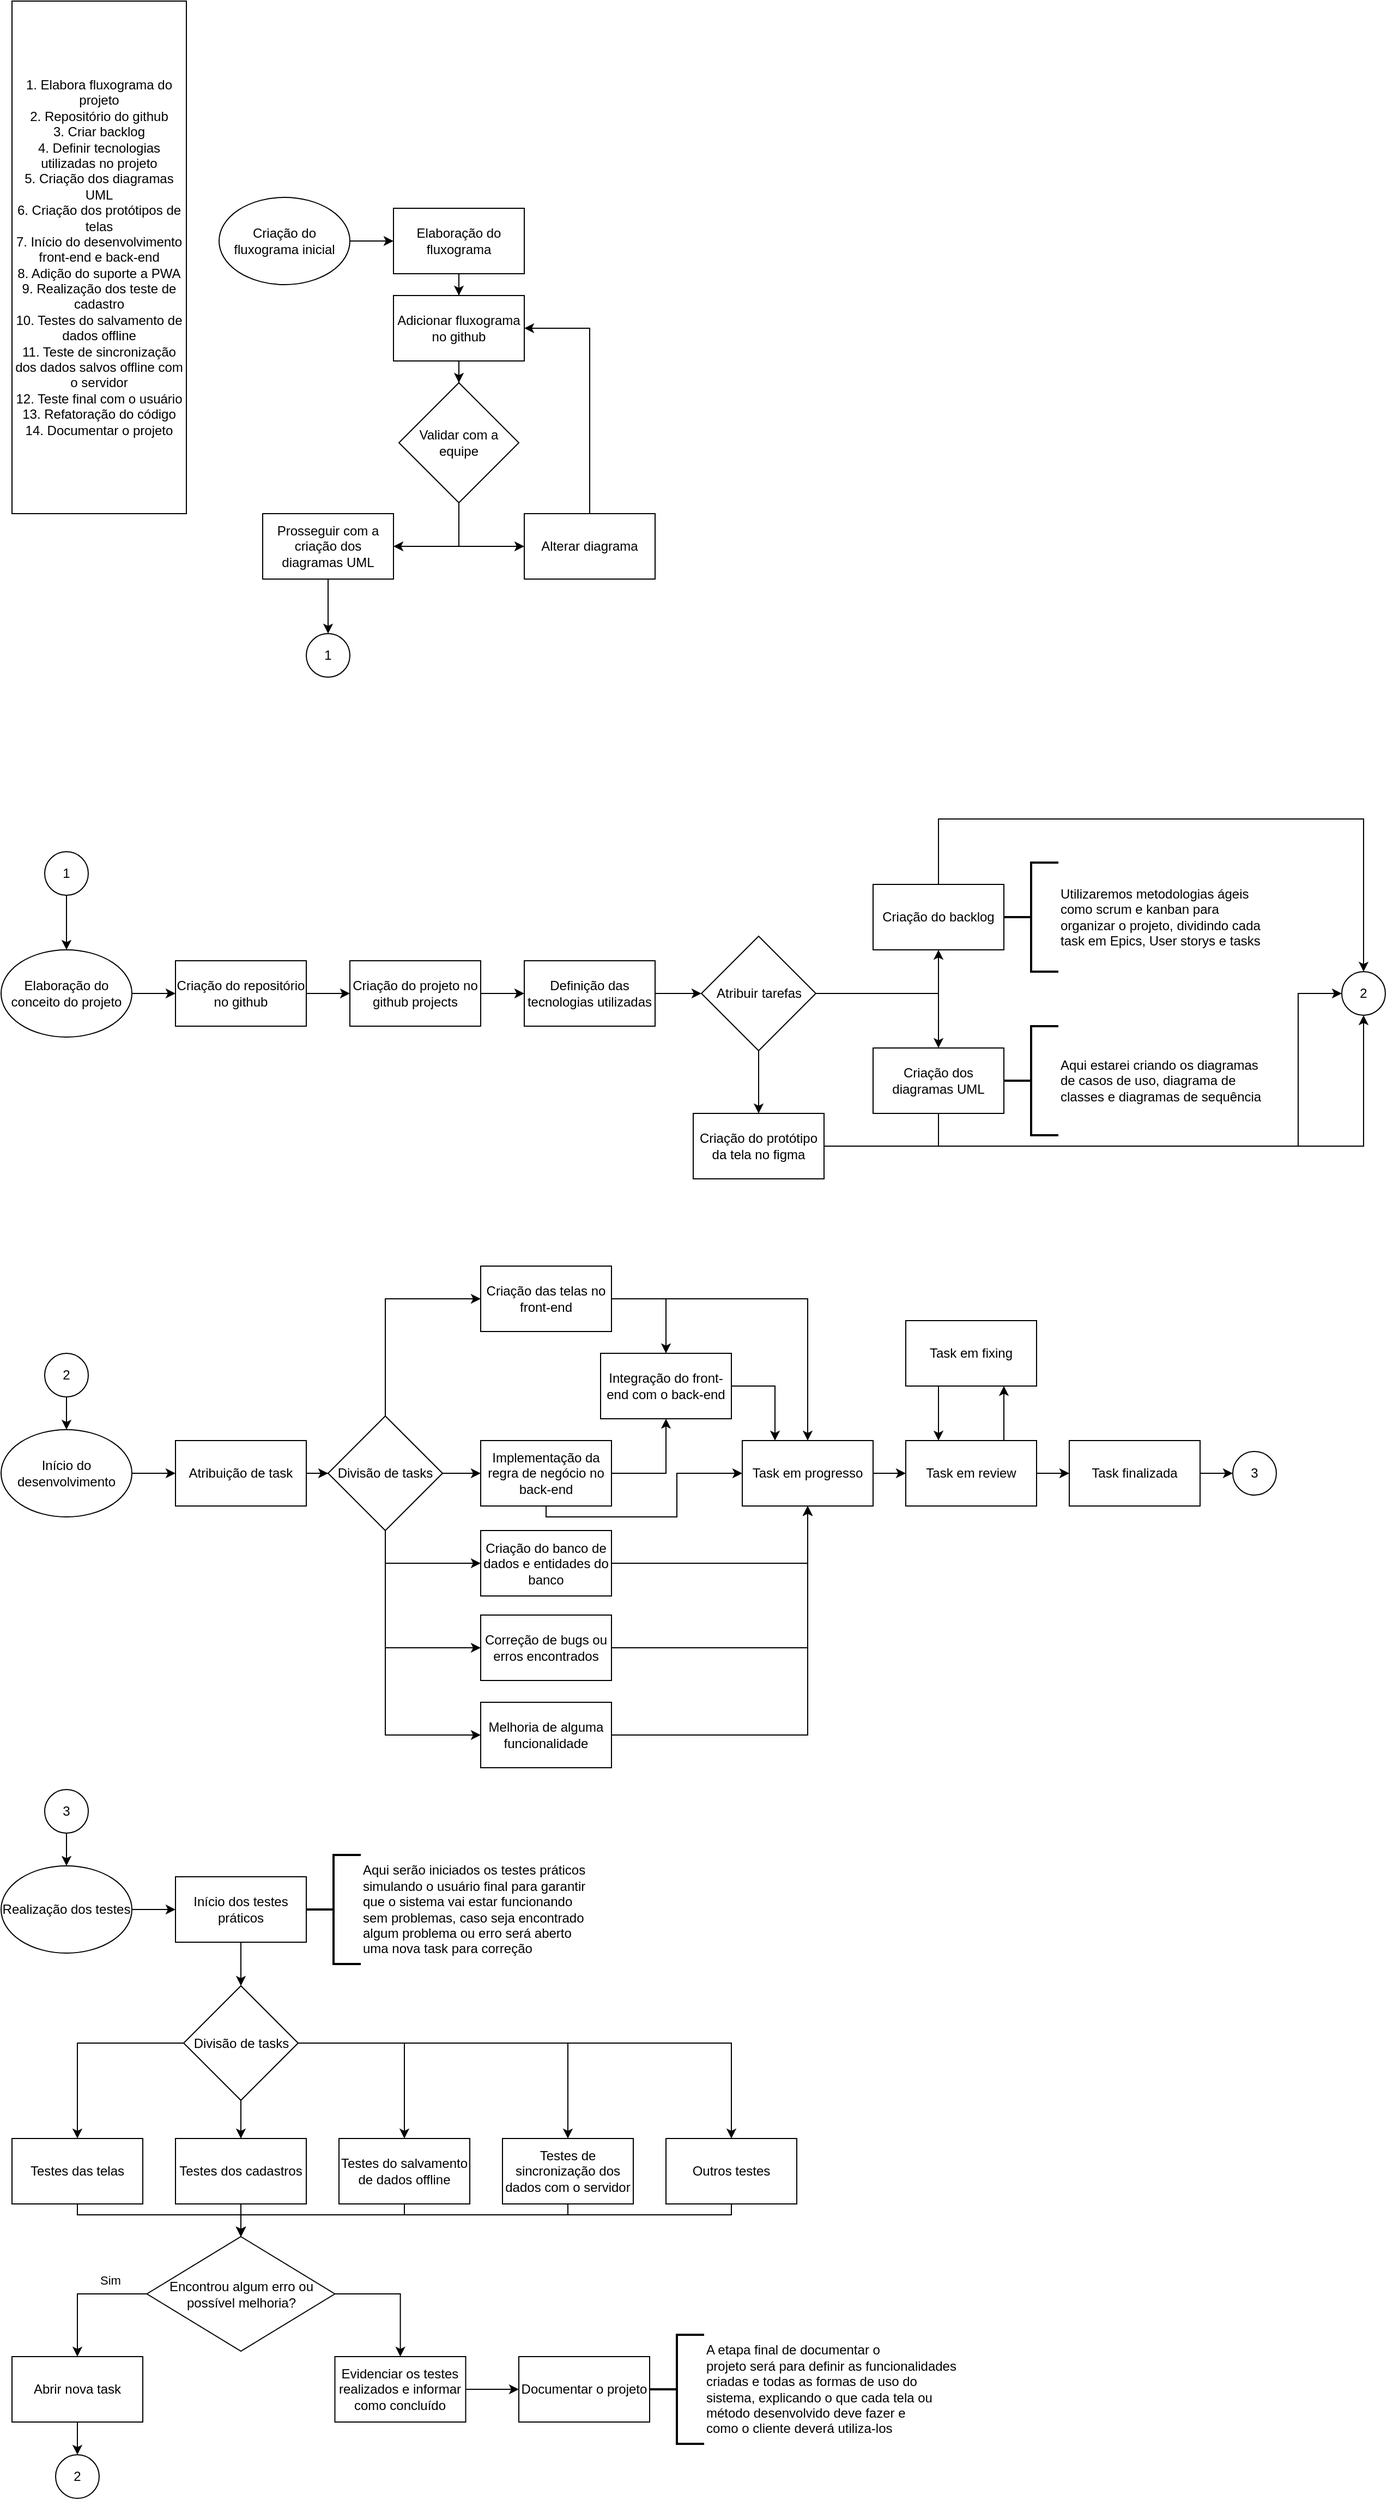 <mxfile version="26.0.16">
  <diagram name="Página-1" id="eb5TO_QlAhTsJXs5QxYS">
    <mxGraphModel dx="2589" dy="679" grid="1" gridSize="10" guides="1" tooltips="1" connect="1" arrows="1" fold="1" page="1" pageScale="1" pageWidth="827" pageHeight="1169" math="0" shadow="0">
      <root>
        <mxCell id="0" />
        <mxCell id="1" parent="0" />
        <mxCell id="12RdLnxwD0o7JAVxzCQB-9" value="" style="edgeStyle=orthogonalEdgeStyle;rounded=0;orthogonalLoop=1;jettySize=auto;html=1;" edge="1" parent="1" source="12RdLnxwD0o7JAVxzCQB-1" target="12RdLnxwD0o7JAVxzCQB-3">
          <mxGeometry relative="1" as="geometry" />
        </mxCell>
        <mxCell id="12RdLnxwD0o7JAVxzCQB-1" value="Criação do fluxograma inicial" style="ellipse;whiteSpace=wrap;html=1;" vertex="1" parent="1">
          <mxGeometry x="-600" y="200" width="120" height="80" as="geometry" />
        </mxCell>
        <mxCell id="12RdLnxwD0o7JAVxzCQB-2" value="1. Elabora fluxograma do projeto&lt;div&gt;2. Repositório do github&lt;/div&gt;&lt;div&gt;3. Criar backlog&lt;/div&gt;&lt;div&gt;4. Definir tecnologias utilizadas no projeto&lt;/div&gt;&lt;div&gt;5. Criação dos diagramas UML&lt;/div&gt;&lt;div&gt;6. Criação dos protótipos de telas&lt;/div&gt;&lt;div&gt;7. Início do desenvolvimento front-end e back-end&lt;/div&gt;&lt;div&gt;8. Adição do suporte a PWA&lt;/div&gt;&lt;div&gt;9. Realização dos teste de cadastro&lt;/div&gt;&lt;div&gt;10. Testes do salvamento de dados offline&lt;/div&gt;&lt;div&gt;11. Teste de sincronização dos dados salvos offline com o servidor&lt;/div&gt;&lt;div&gt;12. Teste final com o usuário&lt;/div&gt;&lt;div&gt;13. Refatoração do código&lt;/div&gt;&lt;div&gt;14. Documentar o projeto&lt;/div&gt;" style="rounded=0;whiteSpace=wrap;html=1;" vertex="1" parent="1">
          <mxGeometry x="-790" y="20" width="160" height="470" as="geometry" />
        </mxCell>
        <mxCell id="12RdLnxwD0o7JAVxzCQB-11" style="edgeStyle=orthogonalEdgeStyle;rounded=0;orthogonalLoop=1;jettySize=auto;html=1;entryX=0.5;entryY=0;entryDx=0;entryDy=0;" edge="1" parent="1" source="12RdLnxwD0o7JAVxzCQB-3" target="12RdLnxwD0o7JAVxzCQB-4">
          <mxGeometry relative="1" as="geometry" />
        </mxCell>
        <mxCell id="12RdLnxwD0o7JAVxzCQB-3" value="Elaboração do fluxograma" style="rounded=0;whiteSpace=wrap;html=1;" vertex="1" parent="1">
          <mxGeometry x="-440" y="210" width="120" height="60" as="geometry" />
        </mxCell>
        <mxCell id="12RdLnxwD0o7JAVxzCQB-12" style="edgeStyle=orthogonalEdgeStyle;rounded=0;orthogonalLoop=1;jettySize=auto;html=1;entryX=0.5;entryY=0;entryDx=0;entryDy=0;" edge="1" parent="1" source="12RdLnxwD0o7JAVxzCQB-4" target="12RdLnxwD0o7JAVxzCQB-7">
          <mxGeometry relative="1" as="geometry" />
        </mxCell>
        <mxCell id="12RdLnxwD0o7JAVxzCQB-4" value="Adicionar fluxograma no github" style="rounded=0;whiteSpace=wrap;html=1;" vertex="1" parent="1">
          <mxGeometry x="-440" y="290" width="120" height="60" as="geometry" />
        </mxCell>
        <mxCell id="12RdLnxwD0o7JAVxzCQB-25" style="edgeStyle=orthogonalEdgeStyle;rounded=0;orthogonalLoop=1;jettySize=auto;html=1;entryX=0.5;entryY=0;entryDx=0;entryDy=0;" edge="1" parent="1" source="12RdLnxwD0o7JAVxzCQB-5" target="12RdLnxwD0o7JAVxzCQB-24">
          <mxGeometry relative="1" as="geometry" />
        </mxCell>
        <mxCell id="12RdLnxwD0o7JAVxzCQB-5" value="Prosseguir com a criação dos diagramas UML" style="rounded=0;whiteSpace=wrap;html=1;" vertex="1" parent="1">
          <mxGeometry x="-560" y="490" width="120" height="60" as="geometry" />
        </mxCell>
        <mxCell id="12RdLnxwD0o7JAVxzCQB-6" style="edgeStyle=orthogonalEdgeStyle;rounded=0;orthogonalLoop=1;jettySize=auto;html=1;exitX=0.5;exitY=1;exitDx=0;exitDy=0;" edge="1" parent="1" source="12RdLnxwD0o7JAVxzCQB-4" target="12RdLnxwD0o7JAVxzCQB-4">
          <mxGeometry relative="1" as="geometry" />
        </mxCell>
        <mxCell id="12RdLnxwD0o7JAVxzCQB-43" style="edgeStyle=orthogonalEdgeStyle;rounded=0;orthogonalLoop=1;jettySize=auto;html=1;entryX=0;entryY=0.5;entryDx=0;entryDy=0;" edge="1" parent="1" source="12RdLnxwD0o7JAVxzCQB-7" target="12RdLnxwD0o7JAVxzCQB-8">
          <mxGeometry relative="1" as="geometry">
            <mxPoint x="-340" y="520" as="targetPoint" />
            <Array as="points">
              <mxPoint x="-380" y="520" />
            </Array>
          </mxGeometry>
        </mxCell>
        <mxCell id="12RdLnxwD0o7JAVxzCQB-45" style="edgeStyle=orthogonalEdgeStyle;rounded=0;orthogonalLoop=1;jettySize=auto;html=1;entryX=1;entryY=0.5;entryDx=0;entryDy=0;" edge="1" parent="1" source="12RdLnxwD0o7JAVxzCQB-7" target="12RdLnxwD0o7JAVxzCQB-5">
          <mxGeometry relative="1" as="geometry">
            <mxPoint x="-410" y="520" as="targetPoint" />
            <Array as="points">
              <mxPoint x="-380" y="520" />
            </Array>
          </mxGeometry>
        </mxCell>
        <mxCell id="12RdLnxwD0o7JAVxzCQB-7" value="Validar com a equipe" style="rhombus;whiteSpace=wrap;html=1;" vertex="1" parent="1">
          <mxGeometry x="-435" y="370" width="110" height="110" as="geometry" />
        </mxCell>
        <mxCell id="12RdLnxwD0o7JAVxzCQB-19" style="edgeStyle=orthogonalEdgeStyle;rounded=0;orthogonalLoop=1;jettySize=auto;html=1;entryX=1;entryY=0.5;entryDx=0;entryDy=0;" edge="1" parent="1" source="12RdLnxwD0o7JAVxzCQB-8" target="12RdLnxwD0o7JAVxzCQB-4">
          <mxGeometry relative="1" as="geometry" />
        </mxCell>
        <mxCell id="12RdLnxwD0o7JAVxzCQB-8" value="Alterar diagrama" style="rounded=0;whiteSpace=wrap;html=1;" vertex="1" parent="1">
          <mxGeometry x="-320" y="490" width="120" height="60" as="geometry" />
        </mxCell>
        <mxCell id="12RdLnxwD0o7JAVxzCQB-24" value="1" style="ellipse;whiteSpace=wrap;html=1;aspect=fixed;" vertex="1" parent="1">
          <mxGeometry x="-520" y="600" width="40" height="40" as="geometry" />
        </mxCell>
        <mxCell id="12RdLnxwD0o7JAVxzCQB-49" value="" style="edgeStyle=orthogonalEdgeStyle;rounded=0;orthogonalLoop=1;jettySize=auto;html=1;" edge="1" parent="1" source="12RdLnxwD0o7JAVxzCQB-26" target="12RdLnxwD0o7JAVxzCQB-27">
          <mxGeometry relative="1" as="geometry" />
        </mxCell>
        <mxCell id="12RdLnxwD0o7JAVxzCQB-26" value="Elaboração do conceito do projeto" style="ellipse;whiteSpace=wrap;html=1;" vertex="1" parent="1">
          <mxGeometry x="-800" y="890" width="120" height="80" as="geometry" />
        </mxCell>
        <mxCell id="12RdLnxwD0o7JAVxzCQB-50" value="" style="edgeStyle=orthogonalEdgeStyle;rounded=0;orthogonalLoop=1;jettySize=auto;html=1;" edge="1" parent="1" source="12RdLnxwD0o7JAVxzCQB-27" target="12RdLnxwD0o7JAVxzCQB-28">
          <mxGeometry relative="1" as="geometry" />
        </mxCell>
        <mxCell id="12RdLnxwD0o7JAVxzCQB-27" value="Criação do repositório no github" style="rounded=0;whiteSpace=wrap;html=1;" vertex="1" parent="1">
          <mxGeometry x="-640" y="900" width="120" height="60" as="geometry" />
        </mxCell>
        <mxCell id="12RdLnxwD0o7JAVxzCQB-51" value="" style="edgeStyle=orthogonalEdgeStyle;rounded=0;orthogonalLoop=1;jettySize=auto;html=1;" edge="1" parent="1" source="12RdLnxwD0o7JAVxzCQB-28" target="12RdLnxwD0o7JAVxzCQB-32">
          <mxGeometry relative="1" as="geometry" />
        </mxCell>
        <mxCell id="12RdLnxwD0o7JAVxzCQB-28" value="Criação do projeto no github projects" style="rounded=0;whiteSpace=wrap;html=1;" vertex="1" parent="1">
          <mxGeometry x="-480" y="900" width="120" height="60" as="geometry" />
        </mxCell>
        <mxCell id="12RdLnxwD0o7JAVxzCQB-55" style="edgeStyle=orthogonalEdgeStyle;rounded=0;orthogonalLoop=1;jettySize=auto;html=1;" edge="1" parent="1" source="12RdLnxwD0o7JAVxzCQB-29" target="12RdLnxwD0o7JAVxzCQB-53">
          <mxGeometry relative="1" as="geometry">
            <Array as="points">
              <mxPoint x="60" y="770" />
              <mxPoint x="450" y="770" />
            </Array>
          </mxGeometry>
        </mxCell>
        <mxCell id="12RdLnxwD0o7JAVxzCQB-29" value="Criação do backlog" style="rounded=0;whiteSpace=wrap;html=1;" vertex="1" parent="1">
          <mxGeometry y="830" width="120" height="60" as="geometry" />
        </mxCell>
        <mxCell id="12RdLnxwD0o7JAVxzCQB-31" value="Utilizaremos metodologias ágeis&lt;div&gt;como scrum e kanban para&amp;nbsp;&lt;/div&gt;&lt;div&gt;organizar o projeto, dividindo cada&lt;/div&gt;&lt;div&gt;task em Epics, User storys e tasks&amp;nbsp;&lt;/div&gt;" style="strokeWidth=2;html=1;shape=mxgraph.flowchart.annotation_2;align=left;labelPosition=right;pointerEvents=1;" vertex="1" parent="1">
          <mxGeometry x="120" y="810" width="50" height="100" as="geometry" />
        </mxCell>
        <mxCell id="12RdLnxwD0o7JAVxzCQB-52" value="" style="edgeStyle=orthogonalEdgeStyle;rounded=0;orthogonalLoop=1;jettySize=auto;html=1;" edge="1" parent="1" source="12RdLnxwD0o7JAVxzCQB-32" target="12RdLnxwD0o7JAVxzCQB-42">
          <mxGeometry relative="1" as="geometry" />
        </mxCell>
        <mxCell id="12RdLnxwD0o7JAVxzCQB-32" value="Definição das tecnologias utilizadas" style="rounded=0;whiteSpace=wrap;html=1;" vertex="1" parent="1">
          <mxGeometry x="-320" y="900" width="120" height="60" as="geometry" />
        </mxCell>
        <mxCell id="12RdLnxwD0o7JAVxzCQB-56" style="edgeStyle=orthogonalEdgeStyle;rounded=0;orthogonalLoop=1;jettySize=auto;html=1;entryX=0;entryY=0.5;entryDx=0;entryDy=0;" edge="1" parent="1" source="12RdLnxwD0o7JAVxzCQB-33" target="12RdLnxwD0o7JAVxzCQB-53">
          <mxGeometry relative="1" as="geometry">
            <Array as="points">
              <mxPoint x="60" y="1070" />
              <mxPoint x="390" y="1070" />
              <mxPoint x="390" y="930" />
            </Array>
          </mxGeometry>
        </mxCell>
        <mxCell id="12RdLnxwD0o7JAVxzCQB-33" value="Criação dos diagramas UML" style="rounded=0;whiteSpace=wrap;html=1;" vertex="1" parent="1">
          <mxGeometry y="980" width="120" height="60" as="geometry" />
        </mxCell>
        <mxCell id="12RdLnxwD0o7JAVxzCQB-35" value="" style="edgeStyle=orthogonalEdgeStyle;rounded=0;orthogonalLoop=1;jettySize=auto;html=1;" edge="1" parent="1" source="12RdLnxwD0o7JAVxzCQB-34" target="12RdLnxwD0o7JAVxzCQB-26">
          <mxGeometry relative="1" as="geometry" />
        </mxCell>
        <mxCell id="12RdLnxwD0o7JAVxzCQB-34" value="1" style="ellipse;whiteSpace=wrap;html=1;aspect=fixed;" vertex="1" parent="1">
          <mxGeometry x="-760" y="800" width="40" height="40" as="geometry" />
        </mxCell>
        <mxCell id="12RdLnxwD0o7JAVxzCQB-38" value="Aqui estarei criando os diagramas&lt;div&gt;de casos de uso, diagrama de&lt;/div&gt;&lt;div&gt;classes e diagramas de sequência&lt;/div&gt;" style="strokeWidth=2;html=1;shape=mxgraph.flowchart.annotation_2;align=left;labelPosition=right;pointerEvents=1;" vertex="1" parent="1">
          <mxGeometry x="120" y="960" width="50" height="100" as="geometry" />
        </mxCell>
        <mxCell id="12RdLnxwD0o7JAVxzCQB-54" style="edgeStyle=orthogonalEdgeStyle;rounded=0;orthogonalLoop=1;jettySize=auto;html=1;" edge="1" parent="1" source="12RdLnxwD0o7JAVxzCQB-39" target="12RdLnxwD0o7JAVxzCQB-53">
          <mxGeometry relative="1" as="geometry" />
        </mxCell>
        <mxCell id="12RdLnxwD0o7JAVxzCQB-39" value="Criação do protótipo da tela no figma" style="rounded=0;whiteSpace=wrap;html=1;" vertex="1" parent="1">
          <mxGeometry x="-165" y="1040" width="120" height="60" as="geometry" />
        </mxCell>
        <mxCell id="12RdLnxwD0o7JAVxzCQB-46" value="" style="edgeStyle=orthogonalEdgeStyle;rounded=0;orthogonalLoop=1;jettySize=auto;html=1;" edge="1" parent="1" source="12RdLnxwD0o7JAVxzCQB-42" target="12RdLnxwD0o7JAVxzCQB-39">
          <mxGeometry relative="1" as="geometry" />
        </mxCell>
        <mxCell id="12RdLnxwD0o7JAVxzCQB-47" style="edgeStyle=orthogonalEdgeStyle;rounded=0;orthogonalLoop=1;jettySize=auto;html=1;entryX=0.5;entryY=0;entryDx=0;entryDy=0;" edge="1" parent="1" source="12RdLnxwD0o7JAVxzCQB-42" target="12RdLnxwD0o7JAVxzCQB-33">
          <mxGeometry relative="1" as="geometry" />
        </mxCell>
        <mxCell id="12RdLnxwD0o7JAVxzCQB-48" style="edgeStyle=orthogonalEdgeStyle;rounded=0;orthogonalLoop=1;jettySize=auto;html=1;entryX=0.5;entryY=1;entryDx=0;entryDy=0;" edge="1" parent="1" source="12RdLnxwD0o7JAVxzCQB-42" target="12RdLnxwD0o7JAVxzCQB-29">
          <mxGeometry relative="1" as="geometry" />
        </mxCell>
        <mxCell id="12RdLnxwD0o7JAVxzCQB-42" value="Atribuir tarefas" style="rhombus;whiteSpace=wrap;html=1;" vertex="1" parent="1">
          <mxGeometry x="-157.5" y="877.5" width="105" height="105" as="geometry" />
        </mxCell>
        <mxCell id="12RdLnxwD0o7JAVxzCQB-53" value="2" style="ellipse;whiteSpace=wrap;html=1;aspect=fixed;" vertex="1" parent="1">
          <mxGeometry x="430" y="910" width="40" height="40" as="geometry" />
        </mxCell>
        <mxCell id="12RdLnxwD0o7JAVxzCQB-83" value="" style="edgeStyle=orthogonalEdgeStyle;rounded=0;orthogonalLoop=1;jettySize=auto;html=1;" edge="1" parent="1" source="12RdLnxwD0o7JAVxzCQB-57" target="12RdLnxwD0o7JAVxzCQB-58">
          <mxGeometry relative="1" as="geometry" />
        </mxCell>
        <mxCell id="12RdLnxwD0o7JAVxzCQB-57" value="2" style="ellipse;whiteSpace=wrap;html=1;aspect=fixed;" vertex="1" parent="1">
          <mxGeometry x="-760" y="1260" width="40" height="40" as="geometry" />
        </mxCell>
        <mxCell id="12RdLnxwD0o7JAVxzCQB-81" value="" style="edgeStyle=orthogonalEdgeStyle;rounded=0;orthogonalLoop=1;jettySize=auto;html=1;" edge="1" parent="1" source="12RdLnxwD0o7JAVxzCQB-58" target="12RdLnxwD0o7JAVxzCQB-63">
          <mxGeometry relative="1" as="geometry" />
        </mxCell>
        <mxCell id="12RdLnxwD0o7JAVxzCQB-58" value="Início do desenvolvimento" style="ellipse;whiteSpace=wrap;html=1;" vertex="1" parent="1">
          <mxGeometry x="-800" y="1330" width="120" height="80" as="geometry" />
        </mxCell>
        <mxCell id="12RdLnxwD0o7JAVxzCQB-77" style="edgeStyle=orthogonalEdgeStyle;rounded=0;orthogonalLoop=1;jettySize=auto;html=1;" edge="1" parent="1" source="12RdLnxwD0o7JAVxzCQB-59" target="12RdLnxwD0o7JAVxzCQB-64">
          <mxGeometry relative="1" as="geometry" />
        </mxCell>
        <mxCell id="12RdLnxwD0o7JAVxzCQB-59" value="Criação das telas no front-end" style="rounded=0;whiteSpace=wrap;html=1;" vertex="1" parent="1">
          <mxGeometry x="-360" y="1180" width="120" height="60" as="geometry" />
        </mxCell>
        <mxCell id="12RdLnxwD0o7JAVxzCQB-71" style="edgeStyle=orthogonalEdgeStyle;rounded=0;orthogonalLoop=1;jettySize=auto;html=1;entryX=0.5;entryY=1;entryDx=0;entryDy=0;exitX=1;exitY=0.5;exitDx=0;exitDy=0;" edge="1" parent="1" source="12RdLnxwD0o7JAVxzCQB-60" target="12RdLnxwD0o7JAVxzCQB-62">
          <mxGeometry relative="1" as="geometry" />
        </mxCell>
        <mxCell id="12RdLnxwD0o7JAVxzCQB-78" style="edgeStyle=orthogonalEdgeStyle;rounded=0;orthogonalLoop=1;jettySize=auto;html=1;entryX=0;entryY=0.5;entryDx=0;entryDy=0;exitX=0.5;exitY=1;exitDx=0;exitDy=0;" edge="1" parent="1" source="12RdLnxwD0o7JAVxzCQB-60" target="12RdLnxwD0o7JAVxzCQB-64">
          <mxGeometry relative="1" as="geometry">
            <Array as="points">
              <mxPoint x="-300" y="1410" />
              <mxPoint x="-180" y="1410" />
              <mxPoint x="-180" y="1370" />
            </Array>
          </mxGeometry>
        </mxCell>
        <mxCell id="12RdLnxwD0o7JAVxzCQB-60" value="Implementação da regra de negócio no back-end" style="rounded=0;whiteSpace=wrap;html=1;" vertex="1" parent="1">
          <mxGeometry x="-360" y="1340" width="120" height="60" as="geometry" />
        </mxCell>
        <mxCell id="12RdLnxwD0o7JAVxzCQB-80" style="edgeStyle=orthogonalEdgeStyle;rounded=0;orthogonalLoop=1;jettySize=auto;html=1;entryX=0.5;entryY=1;entryDx=0;entryDy=0;" edge="1" parent="1" source="12RdLnxwD0o7JAVxzCQB-61" target="12RdLnxwD0o7JAVxzCQB-64">
          <mxGeometry relative="1" as="geometry" />
        </mxCell>
        <mxCell id="12RdLnxwD0o7JAVxzCQB-61" value="Criação do banco de dados e entidades do banco" style="rounded=0;whiteSpace=wrap;html=1;" vertex="1" parent="1">
          <mxGeometry x="-360" y="1422.5" width="120" height="60" as="geometry" />
        </mxCell>
        <mxCell id="12RdLnxwD0o7JAVxzCQB-79" style="edgeStyle=orthogonalEdgeStyle;rounded=0;orthogonalLoop=1;jettySize=auto;html=1;entryX=0.25;entryY=0;entryDx=0;entryDy=0;" edge="1" parent="1" source="12RdLnxwD0o7JAVxzCQB-62" target="12RdLnxwD0o7JAVxzCQB-64">
          <mxGeometry relative="1" as="geometry" />
        </mxCell>
        <mxCell id="12RdLnxwD0o7JAVxzCQB-62" value="Integração do front-end com o back-end" style="rounded=0;whiteSpace=wrap;html=1;" vertex="1" parent="1">
          <mxGeometry x="-250" y="1260" width="120" height="60" as="geometry" />
        </mxCell>
        <mxCell id="12RdLnxwD0o7JAVxzCQB-82" value="" style="edgeStyle=orthogonalEdgeStyle;rounded=0;orthogonalLoop=1;jettySize=auto;html=1;" edge="1" parent="1" source="12RdLnxwD0o7JAVxzCQB-63" target="12RdLnxwD0o7JAVxzCQB-67">
          <mxGeometry relative="1" as="geometry" />
        </mxCell>
        <mxCell id="12RdLnxwD0o7JAVxzCQB-63" value="Atribuição de task" style="rounded=0;whiteSpace=wrap;html=1;" vertex="1" parent="1">
          <mxGeometry x="-640" y="1340" width="120" height="60" as="geometry" />
        </mxCell>
        <mxCell id="12RdLnxwD0o7JAVxzCQB-75" value="" style="edgeStyle=orthogonalEdgeStyle;rounded=0;orthogonalLoop=1;jettySize=auto;html=1;" edge="1" parent="1" source="12RdLnxwD0o7JAVxzCQB-64" target="12RdLnxwD0o7JAVxzCQB-65">
          <mxGeometry relative="1" as="geometry" />
        </mxCell>
        <mxCell id="12RdLnxwD0o7JAVxzCQB-64" value="Task em progresso" style="rounded=0;whiteSpace=wrap;html=1;" vertex="1" parent="1">
          <mxGeometry x="-120" y="1340" width="120" height="60" as="geometry" />
        </mxCell>
        <mxCell id="12RdLnxwD0o7JAVxzCQB-76" value="" style="edgeStyle=orthogonalEdgeStyle;rounded=0;orthogonalLoop=1;jettySize=auto;html=1;" edge="1" parent="1" source="12RdLnxwD0o7JAVxzCQB-65" target="12RdLnxwD0o7JAVxzCQB-66">
          <mxGeometry relative="1" as="geometry" />
        </mxCell>
        <mxCell id="12RdLnxwD0o7JAVxzCQB-88" style="edgeStyle=orthogonalEdgeStyle;rounded=0;orthogonalLoop=1;jettySize=auto;html=1;exitX=0.75;exitY=0;exitDx=0;exitDy=0;entryX=0.75;entryY=1;entryDx=0;entryDy=0;" edge="1" parent="1" source="12RdLnxwD0o7JAVxzCQB-65" target="12RdLnxwD0o7JAVxzCQB-84">
          <mxGeometry relative="1" as="geometry" />
        </mxCell>
        <mxCell id="12RdLnxwD0o7JAVxzCQB-65" value="Task em review" style="rounded=0;whiteSpace=wrap;html=1;" vertex="1" parent="1">
          <mxGeometry x="30" y="1340" width="120" height="60" as="geometry" />
        </mxCell>
        <mxCell id="12RdLnxwD0o7JAVxzCQB-90" value="" style="edgeStyle=orthogonalEdgeStyle;rounded=0;orthogonalLoop=1;jettySize=auto;html=1;" edge="1" parent="1" source="12RdLnxwD0o7JAVxzCQB-66" target="12RdLnxwD0o7JAVxzCQB-89">
          <mxGeometry relative="1" as="geometry" />
        </mxCell>
        <mxCell id="12RdLnxwD0o7JAVxzCQB-66" value="Task finalizada" style="rounded=0;whiteSpace=wrap;html=1;" vertex="1" parent="1">
          <mxGeometry x="180" y="1340" width="120" height="60" as="geometry" />
        </mxCell>
        <mxCell id="12RdLnxwD0o7JAVxzCQB-72" style="edgeStyle=orthogonalEdgeStyle;rounded=0;orthogonalLoop=1;jettySize=auto;html=1;entryX=0;entryY=0.5;entryDx=0;entryDy=0;exitX=0.5;exitY=0;exitDx=0;exitDy=0;" edge="1" parent="1" source="12RdLnxwD0o7JAVxzCQB-67" target="12RdLnxwD0o7JAVxzCQB-59">
          <mxGeometry relative="1" as="geometry" />
        </mxCell>
        <mxCell id="12RdLnxwD0o7JAVxzCQB-73" value="" style="edgeStyle=orthogonalEdgeStyle;rounded=0;orthogonalLoop=1;jettySize=auto;html=1;" edge="1" parent="1" source="12RdLnxwD0o7JAVxzCQB-67" target="12RdLnxwD0o7JAVxzCQB-60">
          <mxGeometry relative="1" as="geometry" />
        </mxCell>
        <mxCell id="12RdLnxwD0o7JAVxzCQB-74" style="edgeStyle=orthogonalEdgeStyle;rounded=0;orthogonalLoop=1;jettySize=auto;html=1;entryX=0;entryY=0.5;entryDx=0;entryDy=0;exitX=0.5;exitY=1;exitDx=0;exitDy=0;" edge="1" parent="1" source="12RdLnxwD0o7JAVxzCQB-67" target="12RdLnxwD0o7JAVxzCQB-61">
          <mxGeometry relative="1" as="geometry" />
        </mxCell>
        <mxCell id="12RdLnxwD0o7JAVxzCQB-114" style="edgeStyle=orthogonalEdgeStyle;rounded=0;orthogonalLoop=1;jettySize=auto;html=1;entryX=0;entryY=0.5;entryDx=0;entryDy=0;exitX=0.5;exitY=1;exitDx=0;exitDy=0;" edge="1" parent="1" source="12RdLnxwD0o7JAVxzCQB-67" target="12RdLnxwD0o7JAVxzCQB-113">
          <mxGeometry relative="1" as="geometry" />
        </mxCell>
        <mxCell id="12RdLnxwD0o7JAVxzCQB-116" style="edgeStyle=orthogonalEdgeStyle;rounded=0;orthogonalLoop=1;jettySize=auto;html=1;entryX=0;entryY=0.5;entryDx=0;entryDy=0;exitX=0.5;exitY=1;exitDx=0;exitDy=0;" edge="1" parent="1" source="12RdLnxwD0o7JAVxzCQB-67" target="12RdLnxwD0o7JAVxzCQB-115">
          <mxGeometry relative="1" as="geometry" />
        </mxCell>
        <mxCell id="12RdLnxwD0o7JAVxzCQB-67" value="Divisão de tasks" style="rhombus;whiteSpace=wrap;html=1;" vertex="1" parent="1">
          <mxGeometry x="-500" y="1317.5" width="105" height="105" as="geometry" />
        </mxCell>
        <mxCell id="12RdLnxwD0o7JAVxzCQB-69" value="" style="endArrow=classic;html=1;rounded=0;exitX=1;exitY=0.5;exitDx=0;exitDy=0;entryX=0.5;entryY=0;entryDx=0;entryDy=0;" edge="1" parent="1" source="12RdLnxwD0o7JAVxzCQB-59" target="12RdLnxwD0o7JAVxzCQB-62">
          <mxGeometry width="50" height="50" relative="1" as="geometry">
            <mxPoint x="-207.5" y="1250" as="sourcePoint" />
            <mxPoint x="-190" y="1210" as="targetPoint" />
            <Array as="points">
              <mxPoint x="-190" y="1210" />
            </Array>
          </mxGeometry>
        </mxCell>
        <mxCell id="12RdLnxwD0o7JAVxzCQB-87" style="edgeStyle=orthogonalEdgeStyle;rounded=0;orthogonalLoop=1;jettySize=auto;html=1;entryX=0.25;entryY=0;entryDx=0;entryDy=0;exitX=0.25;exitY=1;exitDx=0;exitDy=0;" edge="1" parent="1" source="12RdLnxwD0o7JAVxzCQB-84" target="12RdLnxwD0o7JAVxzCQB-65">
          <mxGeometry relative="1" as="geometry" />
        </mxCell>
        <mxCell id="12RdLnxwD0o7JAVxzCQB-84" value="Task em fixing" style="rounded=0;whiteSpace=wrap;html=1;" vertex="1" parent="1">
          <mxGeometry x="30" y="1230" width="120" height="60" as="geometry" />
        </mxCell>
        <mxCell id="12RdLnxwD0o7JAVxzCQB-89" value="3" style="ellipse;whiteSpace=wrap;html=1;aspect=fixed;" vertex="1" parent="1">
          <mxGeometry x="330" y="1350" width="40" height="40" as="geometry" />
        </mxCell>
        <mxCell id="12RdLnxwD0o7JAVxzCQB-102" value="" style="edgeStyle=orthogonalEdgeStyle;rounded=0;orthogonalLoop=1;jettySize=auto;html=1;" edge="1" parent="1" source="12RdLnxwD0o7JAVxzCQB-91" target="12RdLnxwD0o7JAVxzCQB-92">
          <mxGeometry relative="1" as="geometry" />
        </mxCell>
        <mxCell id="12RdLnxwD0o7JAVxzCQB-91" value="3" style="ellipse;whiteSpace=wrap;html=1;aspect=fixed;" vertex="1" parent="1">
          <mxGeometry x="-760" y="1660" width="40" height="40" as="geometry" />
        </mxCell>
        <mxCell id="12RdLnxwD0o7JAVxzCQB-103" value="" style="edgeStyle=orthogonalEdgeStyle;rounded=0;orthogonalLoop=1;jettySize=auto;html=1;" edge="1" parent="1" source="12RdLnxwD0o7JAVxzCQB-92" target="12RdLnxwD0o7JAVxzCQB-93">
          <mxGeometry relative="1" as="geometry" />
        </mxCell>
        <mxCell id="12RdLnxwD0o7JAVxzCQB-92" value="Realização dos testes" style="ellipse;whiteSpace=wrap;html=1;" vertex="1" parent="1">
          <mxGeometry x="-800" y="1730" width="120" height="80" as="geometry" />
        </mxCell>
        <mxCell id="12RdLnxwD0o7JAVxzCQB-104" value="" style="edgeStyle=orthogonalEdgeStyle;rounded=0;orthogonalLoop=1;jettySize=auto;html=1;" edge="1" parent="1" source="12RdLnxwD0o7JAVxzCQB-93" target="12RdLnxwD0o7JAVxzCQB-94">
          <mxGeometry relative="1" as="geometry" />
        </mxCell>
        <mxCell id="12RdLnxwD0o7JAVxzCQB-93" value="Início dos testes práticos" style="rounded=0;whiteSpace=wrap;html=1;" vertex="1" parent="1">
          <mxGeometry x="-640" y="1740" width="120" height="60" as="geometry" />
        </mxCell>
        <mxCell id="12RdLnxwD0o7JAVxzCQB-105" style="edgeStyle=orthogonalEdgeStyle;rounded=0;orthogonalLoop=1;jettySize=auto;html=1;" edge="1" parent="1" source="12RdLnxwD0o7JAVxzCQB-94" target="12RdLnxwD0o7JAVxzCQB-98">
          <mxGeometry relative="1" as="geometry" />
        </mxCell>
        <mxCell id="12RdLnxwD0o7JAVxzCQB-106" value="" style="edgeStyle=orthogonalEdgeStyle;rounded=0;orthogonalLoop=1;jettySize=auto;html=1;" edge="1" parent="1" source="12RdLnxwD0o7JAVxzCQB-94" target="12RdLnxwD0o7JAVxzCQB-99">
          <mxGeometry relative="1" as="geometry" />
        </mxCell>
        <mxCell id="12RdLnxwD0o7JAVxzCQB-107" style="edgeStyle=orthogonalEdgeStyle;rounded=0;orthogonalLoop=1;jettySize=auto;html=1;" edge="1" parent="1" source="12RdLnxwD0o7JAVxzCQB-94" target="12RdLnxwD0o7JAVxzCQB-100">
          <mxGeometry relative="1" as="geometry" />
        </mxCell>
        <mxCell id="12RdLnxwD0o7JAVxzCQB-108" style="edgeStyle=orthogonalEdgeStyle;rounded=0;orthogonalLoop=1;jettySize=auto;html=1;" edge="1" parent="1" source="12RdLnxwD0o7JAVxzCQB-94" target="12RdLnxwD0o7JAVxzCQB-101">
          <mxGeometry relative="1" as="geometry" />
        </mxCell>
        <mxCell id="12RdLnxwD0o7JAVxzCQB-110" style="edgeStyle=orthogonalEdgeStyle;rounded=0;orthogonalLoop=1;jettySize=auto;html=1;" edge="1" parent="1" source="12RdLnxwD0o7JAVxzCQB-94" target="12RdLnxwD0o7JAVxzCQB-109">
          <mxGeometry relative="1" as="geometry" />
        </mxCell>
        <mxCell id="12RdLnxwD0o7JAVxzCQB-94" value="Divisão de tasks" style="rhombus;whiteSpace=wrap;html=1;" vertex="1" parent="1">
          <mxGeometry x="-632.5" y="1840" width="105" height="105" as="geometry" />
        </mxCell>
        <mxCell id="12RdLnxwD0o7JAVxzCQB-95" value="Aqui serão iniciados os testes práticos&lt;div&gt;simulando o usuário final para garantir&lt;/div&gt;&lt;div&gt;que o sistema vai estar funcionando&lt;/div&gt;&lt;div&gt;sem problemas, caso seja encontrado&lt;/div&gt;&lt;div&gt;algum problema ou erro será aberto&lt;/div&gt;&lt;div&gt;uma nova task para correção&lt;/div&gt;" style="strokeWidth=2;html=1;shape=mxgraph.flowchart.annotation_2;align=left;labelPosition=right;pointerEvents=1;" vertex="1" parent="1">
          <mxGeometry x="-520" y="1720" width="50" height="100" as="geometry" />
        </mxCell>
        <mxCell id="12RdLnxwD0o7JAVxzCQB-129" style="edgeStyle=orthogonalEdgeStyle;rounded=0;orthogonalLoop=1;jettySize=auto;html=1;" edge="1" parent="1" source="12RdLnxwD0o7JAVxzCQB-98" target="12RdLnxwD0o7JAVxzCQB-111">
          <mxGeometry relative="1" as="geometry">
            <Array as="points">
              <mxPoint x="-730" y="2050" />
              <mxPoint x="-580" y="2050" />
            </Array>
          </mxGeometry>
        </mxCell>
        <mxCell id="12RdLnxwD0o7JAVxzCQB-98" value="Testes das telas" style="rounded=0;whiteSpace=wrap;html=1;" vertex="1" parent="1">
          <mxGeometry x="-790" y="1980" width="120" height="60" as="geometry" />
        </mxCell>
        <mxCell id="12RdLnxwD0o7JAVxzCQB-128" value="" style="edgeStyle=orthogonalEdgeStyle;rounded=0;orthogonalLoop=1;jettySize=auto;html=1;" edge="1" parent="1" source="12RdLnxwD0o7JAVxzCQB-99" target="12RdLnxwD0o7JAVxzCQB-111">
          <mxGeometry relative="1" as="geometry" />
        </mxCell>
        <mxCell id="12RdLnxwD0o7JAVxzCQB-99" value="Testes dos cadastros" style="rounded=0;whiteSpace=wrap;html=1;" vertex="1" parent="1">
          <mxGeometry x="-640" y="1980" width="120" height="60" as="geometry" />
        </mxCell>
        <mxCell id="12RdLnxwD0o7JAVxzCQB-130" style="edgeStyle=orthogonalEdgeStyle;rounded=0;orthogonalLoop=1;jettySize=auto;html=1;entryX=0.5;entryY=0;entryDx=0;entryDy=0;" edge="1" parent="1" source="12RdLnxwD0o7JAVxzCQB-100" target="12RdLnxwD0o7JAVxzCQB-111">
          <mxGeometry relative="1" as="geometry">
            <Array as="points">
              <mxPoint x="-430" y="2050" />
              <mxPoint x="-580" y="2050" />
            </Array>
          </mxGeometry>
        </mxCell>
        <mxCell id="12RdLnxwD0o7JAVxzCQB-100" value="Testes do salvamento de dados offline" style="rounded=0;whiteSpace=wrap;html=1;" vertex="1" parent="1">
          <mxGeometry x="-490" y="1980" width="120" height="60" as="geometry" />
        </mxCell>
        <mxCell id="12RdLnxwD0o7JAVxzCQB-131" style="edgeStyle=orthogonalEdgeStyle;rounded=0;orthogonalLoop=1;jettySize=auto;html=1;" edge="1" parent="1" source="12RdLnxwD0o7JAVxzCQB-101" target="12RdLnxwD0o7JAVxzCQB-111">
          <mxGeometry relative="1" as="geometry">
            <Array as="points">
              <mxPoint x="-280" y="2050" />
              <mxPoint x="-580" y="2050" />
            </Array>
          </mxGeometry>
        </mxCell>
        <mxCell id="12RdLnxwD0o7JAVxzCQB-101" value="Testes de sincronização dos dados com o servidor" style="rounded=0;whiteSpace=wrap;html=1;" vertex="1" parent="1">
          <mxGeometry x="-340" y="1980" width="120" height="60" as="geometry" />
        </mxCell>
        <mxCell id="12RdLnxwD0o7JAVxzCQB-132" style="edgeStyle=orthogonalEdgeStyle;rounded=0;orthogonalLoop=1;jettySize=auto;html=1;" edge="1" parent="1" source="12RdLnxwD0o7JAVxzCQB-109" target="12RdLnxwD0o7JAVxzCQB-111">
          <mxGeometry relative="1" as="geometry">
            <Array as="points">
              <mxPoint x="-130" y="2050" />
              <mxPoint x="-580" y="2050" />
            </Array>
          </mxGeometry>
        </mxCell>
        <mxCell id="12RdLnxwD0o7JAVxzCQB-109" value="Outros testes" style="rounded=0;whiteSpace=wrap;html=1;" vertex="1" parent="1">
          <mxGeometry x="-190" y="1980" width="120" height="60" as="geometry" />
        </mxCell>
        <mxCell id="12RdLnxwD0o7JAVxzCQB-119" style="edgeStyle=orthogonalEdgeStyle;rounded=0;orthogonalLoop=1;jettySize=auto;html=1;entryX=0.5;entryY=0;entryDx=0;entryDy=0;" edge="1" parent="1" source="12RdLnxwD0o7JAVxzCQB-111" target="12RdLnxwD0o7JAVxzCQB-112">
          <mxGeometry relative="1" as="geometry" />
        </mxCell>
        <mxCell id="12RdLnxwD0o7JAVxzCQB-122" value="Sim" style="edgeLabel;html=1;align=center;verticalAlign=middle;resizable=0;points=[];" vertex="1" connectable="0" parent="12RdLnxwD0o7JAVxzCQB-119">
          <mxGeometry x="-0.321" y="-3" relative="1" as="geometry">
            <mxPoint x="7" y="-10" as="offset" />
          </mxGeometry>
        </mxCell>
        <mxCell id="12RdLnxwD0o7JAVxzCQB-124" style="edgeStyle=orthogonalEdgeStyle;rounded=0;orthogonalLoop=1;jettySize=auto;html=1;exitX=1;exitY=0.5;exitDx=0;exitDy=0;" edge="1" parent="1" source="12RdLnxwD0o7JAVxzCQB-111" target="12RdLnxwD0o7JAVxzCQB-123">
          <mxGeometry relative="1" as="geometry" />
        </mxCell>
        <mxCell id="12RdLnxwD0o7JAVxzCQB-111" value="Encontrou algum erro ou possível melhoria?" style="rhombus;whiteSpace=wrap;html=1;" vertex="1" parent="1">
          <mxGeometry x="-666.25" y="2070" width="172.5" height="105" as="geometry" />
        </mxCell>
        <mxCell id="12RdLnxwD0o7JAVxzCQB-121" value="" style="edgeStyle=orthogonalEdgeStyle;rounded=0;orthogonalLoop=1;jettySize=auto;html=1;" edge="1" parent="1" source="12RdLnxwD0o7JAVxzCQB-112" target="12RdLnxwD0o7JAVxzCQB-120">
          <mxGeometry relative="1" as="geometry" />
        </mxCell>
        <mxCell id="12RdLnxwD0o7JAVxzCQB-112" value="Abrir nova task" style="rounded=0;whiteSpace=wrap;html=1;" vertex="1" parent="1">
          <mxGeometry x="-790" y="2180" width="120" height="60" as="geometry" />
        </mxCell>
        <mxCell id="12RdLnxwD0o7JAVxzCQB-118" style="edgeStyle=orthogonalEdgeStyle;rounded=0;orthogonalLoop=1;jettySize=auto;html=1;" edge="1" parent="1" source="12RdLnxwD0o7JAVxzCQB-113" target="12RdLnxwD0o7JAVxzCQB-64">
          <mxGeometry relative="1" as="geometry" />
        </mxCell>
        <mxCell id="12RdLnxwD0o7JAVxzCQB-113" value="Correção de bugs ou erros encontrados" style="rounded=0;whiteSpace=wrap;html=1;" vertex="1" parent="1">
          <mxGeometry x="-360" y="1500" width="120" height="60" as="geometry" />
        </mxCell>
        <mxCell id="12RdLnxwD0o7JAVxzCQB-117" style="edgeStyle=orthogonalEdgeStyle;rounded=0;orthogonalLoop=1;jettySize=auto;html=1;" edge="1" parent="1" source="12RdLnxwD0o7JAVxzCQB-115" target="12RdLnxwD0o7JAVxzCQB-64">
          <mxGeometry relative="1" as="geometry" />
        </mxCell>
        <mxCell id="12RdLnxwD0o7JAVxzCQB-115" value="Melhoria de alguma funcionalidade" style="rounded=0;whiteSpace=wrap;html=1;" vertex="1" parent="1">
          <mxGeometry x="-360" y="1580" width="120" height="60" as="geometry" />
        </mxCell>
        <mxCell id="12RdLnxwD0o7JAVxzCQB-120" value="2" style="ellipse;whiteSpace=wrap;html=1;aspect=fixed;" vertex="1" parent="1">
          <mxGeometry x="-750" y="2270" width="40" height="40" as="geometry" />
        </mxCell>
        <mxCell id="12RdLnxwD0o7JAVxzCQB-126" value="" style="edgeStyle=orthogonalEdgeStyle;rounded=0;orthogonalLoop=1;jettySize=auto;html=1;" edge="1" parent="1" source="12RdLnxwD0o7JAVxzCQB-123" target="12RdLnxwD0o7JAVxzCQB-125">
          <mxGeometry relative="1" as="geometry" />
        </mxCell>
        <mxCell id="12RdLnxwD0o7JAVxzCQB-123" value="Evidenciar os testes realizados e informar como concluído" style="rounded=0;whiteSpace=wrap;html=1;" vertex="1" parent="1">
          <mxGeometry x="-493.75" y="2180" width="120" height="60" as="geometry" />
        </mxCell>
        <mxCell id="12RdLnxwD0o7JAVxzCQB-125" value="Documentar o projeto" style="rounded=0;whiteSpace=wrap;html=1;" vertex="1" parent="1">
          <mxGeometry x="-325" y="2180" width="120" height="60" as="geometry" />
        </mxCell>
        <mxCell id="12RdLnxwD0o7JAVxzCQB-127" value="A etapa final de documentar o&lt;div&gt;projeto será para definir as funcionalidades&lt;/div&gt;&lt;div&gt;criadas e todas as formas de uso do&lt;/div&gt;&lt;div&gt;sistema, explicando o que cada tela ou&lt;/div&gt;&lt;div&gt;método desenvolvido deve fazer e&amp;nbsp;&lt;/div&gt;&lt;div&gt;como o cliente deverá utiliza-los&lt;/div&gt;" style="strokeWidth=2;html=1;shape=mxgraph.flowchart.annotation_2;align=left;labelPosition=right;pointerEvents=1;" vertex="1" parent="1">
          <mxGeometry x="-205" y="2160" width="50" height="100" as="geometry" />
        </mxCell>
      </root>
    </mxGraphModel>
  </diagram>
</mxfile>
